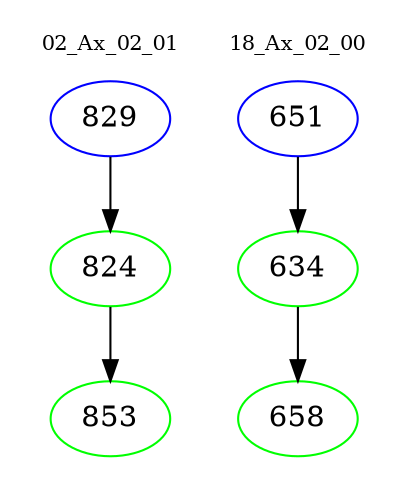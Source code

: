 digraph{
subgraph cluster_0 {
color = white
label = "02_Ax_02_01";
fontsize=10;
T0_829 [label="829", color="blue"]
T0_829 -> T0_824 [color="black"]
T0_824 [label="824", color="green"]
T0_824 -> T0_853 [color="black"]
T0_853 [label="853", color="green"]
}
subgraph cluster_1 {
color = white
label = "18_Ax_02_00";
fontsize=10;
T1_651 [label="651", color="blue"]
T1_651 -> T1_634 [color="black"]
T1_634 [label="634", color="green"]
T1_634 -> T1_658 [color="black"]
T1_658 [label="658", color="green"]
}
}
